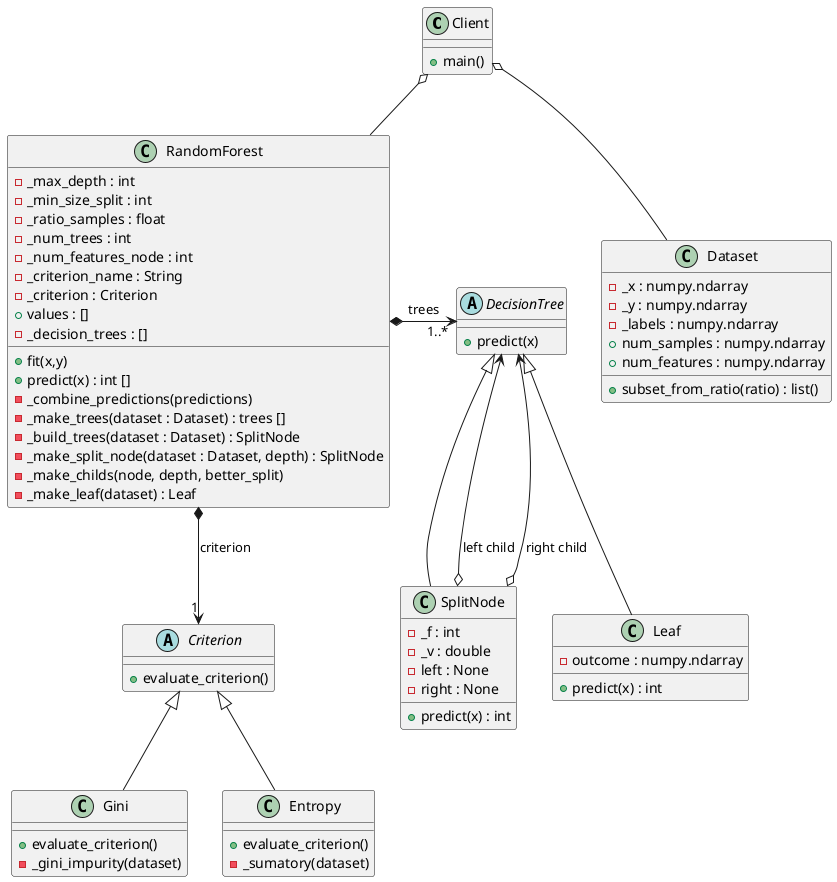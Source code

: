 @startuml
skinparam SequenceMessageAlign direction
class Client {
    + main()
}

class RandomForest {
    - _max_depth : int
    - _min_size_split : int
    - _ratio_samples : float
    - _num_trees : int
    - _num_features_node : int
    - _criterion_name : String
    - _criterion : Criterion
    + values : []
    - _decision_trees : []
    + fit(x,y)
    + predict(x) : int []
    - _combine_predictions(predictions)
    - _make_trees(dataset : Dataset) : trees []
    - _build_trees(dataset : Dataset) : SplitNode
    - _make_split_node(dataset : Dataset, depth) : SplitNode
    - _make_childs(node, depth, better_split)
    - _make_leaf(dataset) : Leaf
}

abstract class DecisionTree {
    + predict(x)
}

class Leaf extends DecisionTree {
    - outcome : numpy.ndarray
    + predict(x) : int
}

class SplitNode extends DecisionTree {
    - _f : int
    - _v : double
    - left : None
    - right : None
    + predict(x) : int
}

class Dataset {
    - _x : numpy.ndarray
    - _y : numpy.ndarray
    - _labels : numpy.ndarray
    + num_samples : numpy.ndarray
    + num_features : numpy.ndarray
    '- _gini(left_dataset : Dataset, right_dataset : dataset) : 
    '- _gini_index(dataset : Dataset) : int
    + subset_from_ratio(ratio) : list()
}

abstract class Criterion {
    + evaluate_criterion()
}

class Gini extends Criterion {
    + evaluate_criterion()
    - _gini_impurity(dataset)
}

class Entropy extends Criterion {
    + evaluate_criterion()
    - _sumatory(dataset)
}

RandomForest *-right-> "1..*" DecisionTree : trees
RandomForest *-down-> "1" Criterion : criterion
SplitNode o-up-> DecisionTree : left child
SplitNode o-up-> DecisionTree : right child
Client o-down- RandomForest
Client o-down- Dataset
@enduml